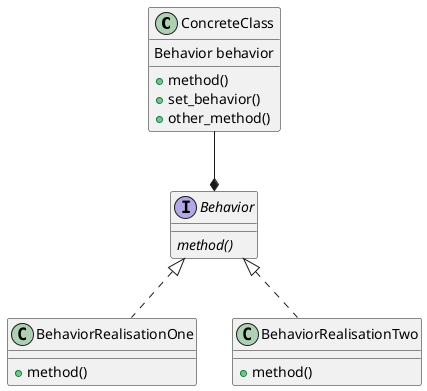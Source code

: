 @startuml

class ConcreteClass {
Behavior behavior
+ method()
+ set_behavior()
+ other_method()
}

interface "Behavior" {
{abstract} method()
}

class BehaviorRealisationOne {
+ method()
}

class BehaviorRealisationTwo {
+ method()
}

' Связи
ConcreteClass -down-* Behavior

BehaviorRealisationOne .up.|> Behavior
BehaviorRealisationTwo .up.|> Behavior

@enduml
